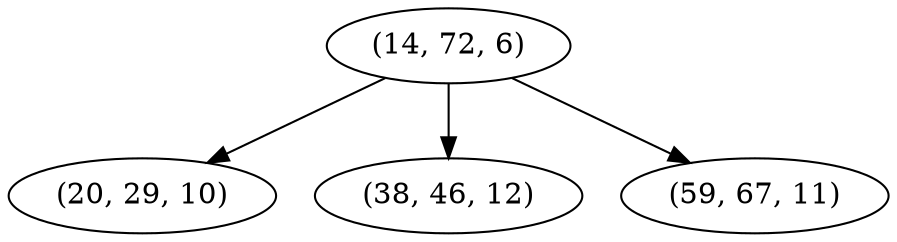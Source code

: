 digraph tree {
    "(14, 72, 6)";
    "(20, 29, 10)";
    "(38, 46, 12)";
    "(59, 67, 11)";
    "(14, 72, 6)" -> "(20, 29, 10)";
    "(14, 72, 6)" -> "(38, 46, 12)";
    "(14, 72, 6)" -> "(59, 67, 11)";
}
